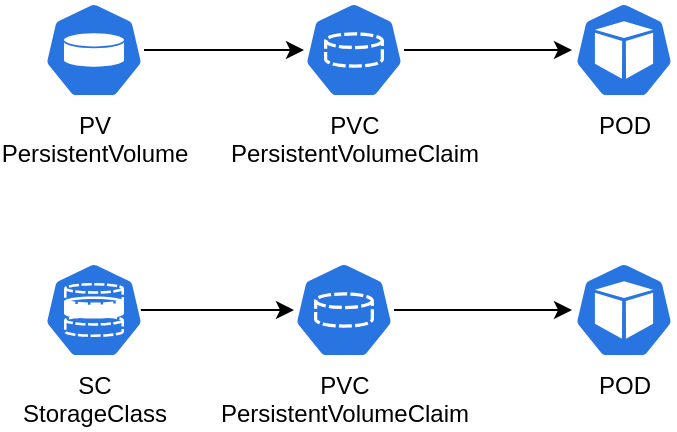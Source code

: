 <mxfile>
    <diagram id="bLQKXRkL232g5cQwu7gm" name="State Persistence">
        <mxGraphModel dx="898" dy="590" grid="1" gridSize="10" guides="1" tooltips="1" connect="1" arrows="1" fold="1" page="1" pageScale="1" pageWidth="827" pageHeight="1169" math="0" shadow="0">
            <root>
                <mxCell id="0"/>
                <mxCell id="1" parent="0"/>
                <mxCell id="6BFOUAUmxk9zQNs9pP4w-1" value="POD" style="sketch=0;html=1;dashed=0;whitespace=wrap;fillColor=#2875E2;strokeColor=#ffffff;points=[[0.005,0.63,0],[0.1,0.2,0],[0.9,0.2,0],[0.5,0,0],[0.995,0.63,0],[0.72,0.99,0],[0.5,1,0],[0.28,0.99,0]];shape=mxgraph.kubernetes.icon;prIcon=pod;verticalAlign=top;labelPosition=center;verticalLabelPosition=bottom;align=center;" parent="1" vertex="1">
                    <mxGeometry x="335" y="240" width="50" height="48" as="geometry"/>
                </mxCell>
                <mxCell id="6BFOUAUmxk9zQNs9pP4w-7" value="" style="edgeStyle=orthogonalEdgeStyle;rounded=0;orthogonalLoop=1;jettySize=auto;html=1;" parent="1" source="6BFOUAUmxk9zQNs9pP4w-2" edge="1">
                    <mxGeometry relative="1" as="geometry">
                        <mxPoint x="200" y="264" as="targetPoint"/>
                    </mxGeometry>
                </mxCell>
                <mxCell id="6BFOUAUmxk9zQNs9pP4w-2" value="PV&lt;br&gt;PersistentVolume" style="sketch=0;html=1;dashed=0;whitespace=wrap;fillColor=#2875E2;strokeColor=#ffffff;points=[[0.005,0.63,0],[0.1,0.2,0],[0.9,0.2,0],[0.5,0,0],[0.995,0.63,0],[0.72,0.99,0],[0.5,1,0],[0.28,0.99,0]];shape=mxgraph.kubernetes.icon;prIcon=pv;labelPosition=center;verticalLabelPosition=bottom;align=center;verticalAlign=top;" parent="1" vertex="1">
                    <mxGeometry x="70" y="240" width="50" height="48" as="geometry"/>
                </mxCell>
                <mxCell id="6BFOUAUmxk9zQNs9pP4w-11" style="edgeStyle=orthogonalEdgeStyle;rounded=0;orthogonalLoop=1;jettySize=auto;html=1;entryX=-0.02;entryY=0.5;entryDx=0;entryDy=0;entryPerimeter=0;" parent="1" source="6BFOUAUmxk9zQNs9pP4w-8" target="6BFOUAUmxk9zQNs9pP4w-1" edge="1">
                    <mxGeometry relative="1" as="geometry"/>
                </mxCell>
                <mxCell id="6BFOUAUmxk9zQNs9pP4w-8" value="PVC&lt;br&gt;PersistentVolumeClaim" style="sketch=0;html=1;dashed=0;whitespace=wrap;fillColor=#2875E2;strokeColor=#ffffff;points=[[0.005,0.63,0],[0.1,0.2,0],[0.9,0.2,0],[0.5,0,0],[0.995,0.63,0],[0.72,0.99,0],[0.5,1,0],[0.28,0.99,0]];shape=mxgraph.kubernetes.icon;prIcon=pvc;labelPosition=center;verticalLabelPosition=bottom;align=center;verticalAlign=top;" parent="1" vertex="1">
                    <mxGeometry x="200" y="240" width="50" height="48" as="geometry"/>
                </mxCell>
                <mxCell id="6BFOUAUmxk9zQNs9pP4w-12" value="POD" style="sketch=0;html=1;dashed=0;whitespace=wrap;fillColor=#2875E2;strokeColor=#ffffff;points=[[0.005,0.63,0],[0.1,0.2,0],[0.9,0.2,0],[0.5,0,0],[0.995,0.63,0],[0.72,0.99,0],[0.5,1,0],[0.28,0.99,0]];shape=mxgraph.kubernetes.icon;prIcon=pod;verticalAlign=top;labelPosition=center;verticalLabelPosition=bottom;align=center;" parent="1" vertex="1">
                    <mxGeometry x="335" y="370" width="50" height="48" as="geometry"/>
                </mxCell>
                <mxCell id="6BFOUAUmxk9zQNs9pP4w-13" value="" style="edgeStyle=orthogonalEdgeStyle;rounded=0;orthogonalLoop=1;jettySize=auto;html=1;" parent="1" edge="1">
                    <mxGeometry relative="1" as="geometry">
                        <mxPoint x="195" y="394" as="targetPoint"/>
                        <mxPoint x="115" y="394" as="sourcePoint"/>
                    </mxGeometry>
                </mxCell>
                <mxCell id="6BFOUAUmxk9zQNs9pP4w-15" style="edgeStyle=orthogonalEdgeStyle;rounded=0;orthogonalLoop=1;jettySize=auto;html=1;entryX=-0.02;entryY=0.5;entryDx=0;entryDy=0;entryPerimeter=0;" parent="1" source="6BFOUAUmxk9zQNs9pP4w-16" target="6BFOUAUmxk9zQNs9pP4w-12" edge="1">
                    <mxGeometry relative="1" as="geometry"/>
                </mxCell>
                <mxCell id="6BFOUAUmxk9zQNs9pP4w-16" value="PVC&lt;br&gt;PersistentVolumeClaim" style="sketch=0;html=1;dashed=0;whitespace=wrap;fillColor=#2875E2;strokeColor=#ffffff;points=[[0.005,0.63,0],[0.1,0.2,0],[0.9,0.2,0],[0.5,0,0],[0.995,0.63,0],[0.72,0.99,0],[0.5,1,0],[0.28,0.99,0]];shape=mxgraph.kubernetes.icon;prIcon=pvc;labelPosition=center;verticalLabelPosition=bottom;align=center;verticalAlign=top;" parent="1" vertex="1">
                    <mxGeometry x="195" y="370" width="50" height="48" as="geometry"/>
                </mxCell>
                <mxCell id="6BFOUAUmxk9zQNs9pP4w-17" value="SC&lt;br&gt;StorageClass" style="sketch=0;html=1;dashed=0;whitespace=wrap;fillColor=#2875E2;strokeColor=#ffffff;points=[[0.005,0.63,0],[0.1,0.2,0],[0.9,0.2,0],[0.5,0,0],[0.995,0.63,0],[0.72,0.99,0],[0.5,1,0],[0.28,0.99,0]];shape=mxgraph.kubernetes.icon;prIcon=sc;labelPosition=center;verticalLabelPosition=bottom;align=center;verticalAlign=top;" parent="1" vertex="1">
                    <mxGeometry x="70" y="370" width="50" height="48" as="geometry"/>
                </mxCell>
            </root>
        </mxGraphModel>
    </diagram>
</mxfile>